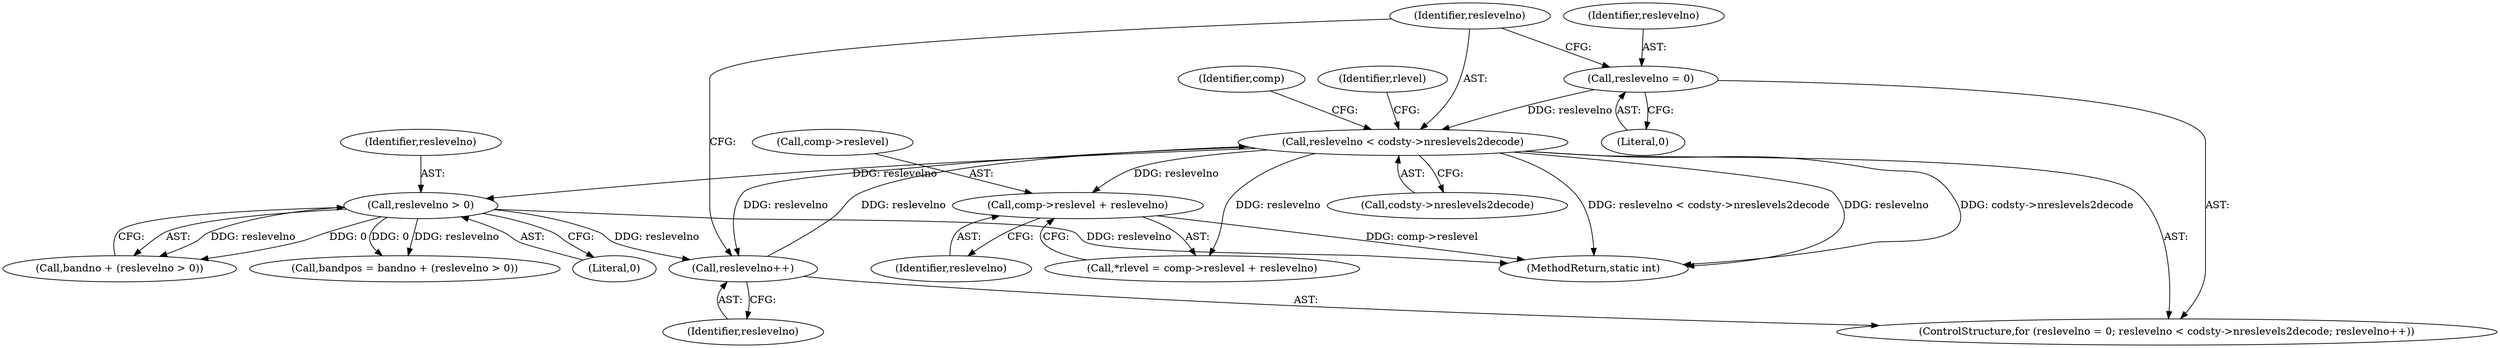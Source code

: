 digraph "0_FFmpeg_fe448cd28d674c3eff3072552eae366d0b659ce9@pointer" {
"1000173" [label="(Call,comp->reslevel + reslevelno)"];
"1000162" [label="(Call,reslevelno < codsty->nreslevels2decode)"];
"1000167" [label="(Call,reslevelno++)"];
"1000209" [label="(Call,reslevelno > 0)"];
"1000159" [label="(Call,reslevelno = 0)"];
"1000379" [label="(Identifier,comp)"];
"1000172" [label="(Identifier,rlevel)"];
"1000209" [label="(Call,reslevelno > 0)"];
"1000161" [label="(Literal,0)"];
"1000164" [label="(Call,codsty->nreslevels2decode)"];
"1000163" [label="(Identifier,reslevelno)"];
"1000168" [label="(Identifier,reslevelno)"];
"1000162" [label="(Call,reslevelno < codsty->nreslevels2decode)"];
"1000177" [label="(Identifier,reslevelno)"];
"1001090" [label="(MethodReturn,static int)"];
"1000167" [label="(Call,reslevelno++)"];
"1000159" [label="(Call,reslevelno = 0)"];
"1000174" [label="(Call,comp->reslevel)"];
"1000158" [label="(ControlStructure,for (reslevelno = 0; reslevelno < codsty->nreslevels2decode; reslevelno++))"];
"1000211" [label="(Literal,0)"];
"1000171" [label="(Call,*rlevel = comp->reslevel + reslevelno)"];
"1000173" [label="(Call,comp->reslevel + reslevelno)"];
"1000207" [label="(Call,bandno + (reslevelno > 0))"];
"1000205" [label="(Call,bandpos = bandno + (reslevelno > 0))"];
"1000160" [label="(Identifier,reslevelno)"];
"1000210" [label="(Identifier,reslevelno)"];
"1000173" -> "1000171"  [label="AST: "];
"1000173" -> "1000177"  [label="CFG: "];
"1000174" -> "1000173"  [label="AST: "];
"1000177" -> "1000173"  [label="AST: "];
"1000171" -> "1000173"  [label="CFG: "];
"1000173" -> "1001090"  [label="DDG: comp->reslevel"];
"1000162" -> "1000173"  [label="DDG: reslevelno"];
"1000162" -> "1000158"  [label="AST: "];
"1000162" -> "1000164"  [label="CFG: "];
"1000163" -> "1000162"  [label="AST: "];
"1000164" -> "1000162"  [label="AST: "];
"1000172" -> "1000162"  [label="CFG: "];
"1000379" -> "1000162"  [label="CFG: "];
"1000162" -> "1001090"  [label="DDG: codsty->nreslevels2decode"];
"1000162" -> "1001090"  [label="DDG: reslevelno < codsty->nreslevels2decode"];
"1000162" -> "1001090"  [label="DDG: reslevelno"];
"1000167" -> "1000162"  [label="DDG: reslevelno"];
"1000159" -> "1000162"  [label="DDG: reslevelno"];
"1000162" -> "1000167"  [label="DDG: reslevelno"];
"1000162" -> "1000171"  [label="DDG: reslevelno"];
"1000162" -> "1000209"  [label="DDG: reslevelno"];
"1000167" -> "1000158"  [label="AST: "];
"1000167" -> "1000168"  [label="CFG: "];
"1000168" -> "1000167"  [label="AST: "];
"1000163" -> "1000167"  [label="CFG: "];
"1000209" -> "1000167"  [label="DDG: reslevelno"];
"1000209" -> "1000207"  [label="AST: "];
"1000209" -> "1000211"  [label="CFG: "];
"1000210" -> "1000209"  [label="AST: "];
"1000211" -> "1000209"  [label="AST: "];
"1000207" -> "1000209"  [label="CFG: "];
"1000209" -> "1001090"  [label="DDG: reslevelno"];
"1000209" -> "1000205"  [label="DDG: reslevelno"];
"1000209" -> "1000205"  [label="DDG: 0"];
"1000209" -> "1000207"  [label="DDG: reslevelno"];
"1000209" -> "1000207"  [label="DDG: 0"];
"1000159" -> "1000158"  [label="AST: "];
"1000159" -> "1000161"  [label="CFG: "];
"1000160" -> "1000159"  [label="AST: "];
"1000161" -> "1000159"  [label="AST: "];
"1000163" -> "1000159"  [label="CFG: "];
}
